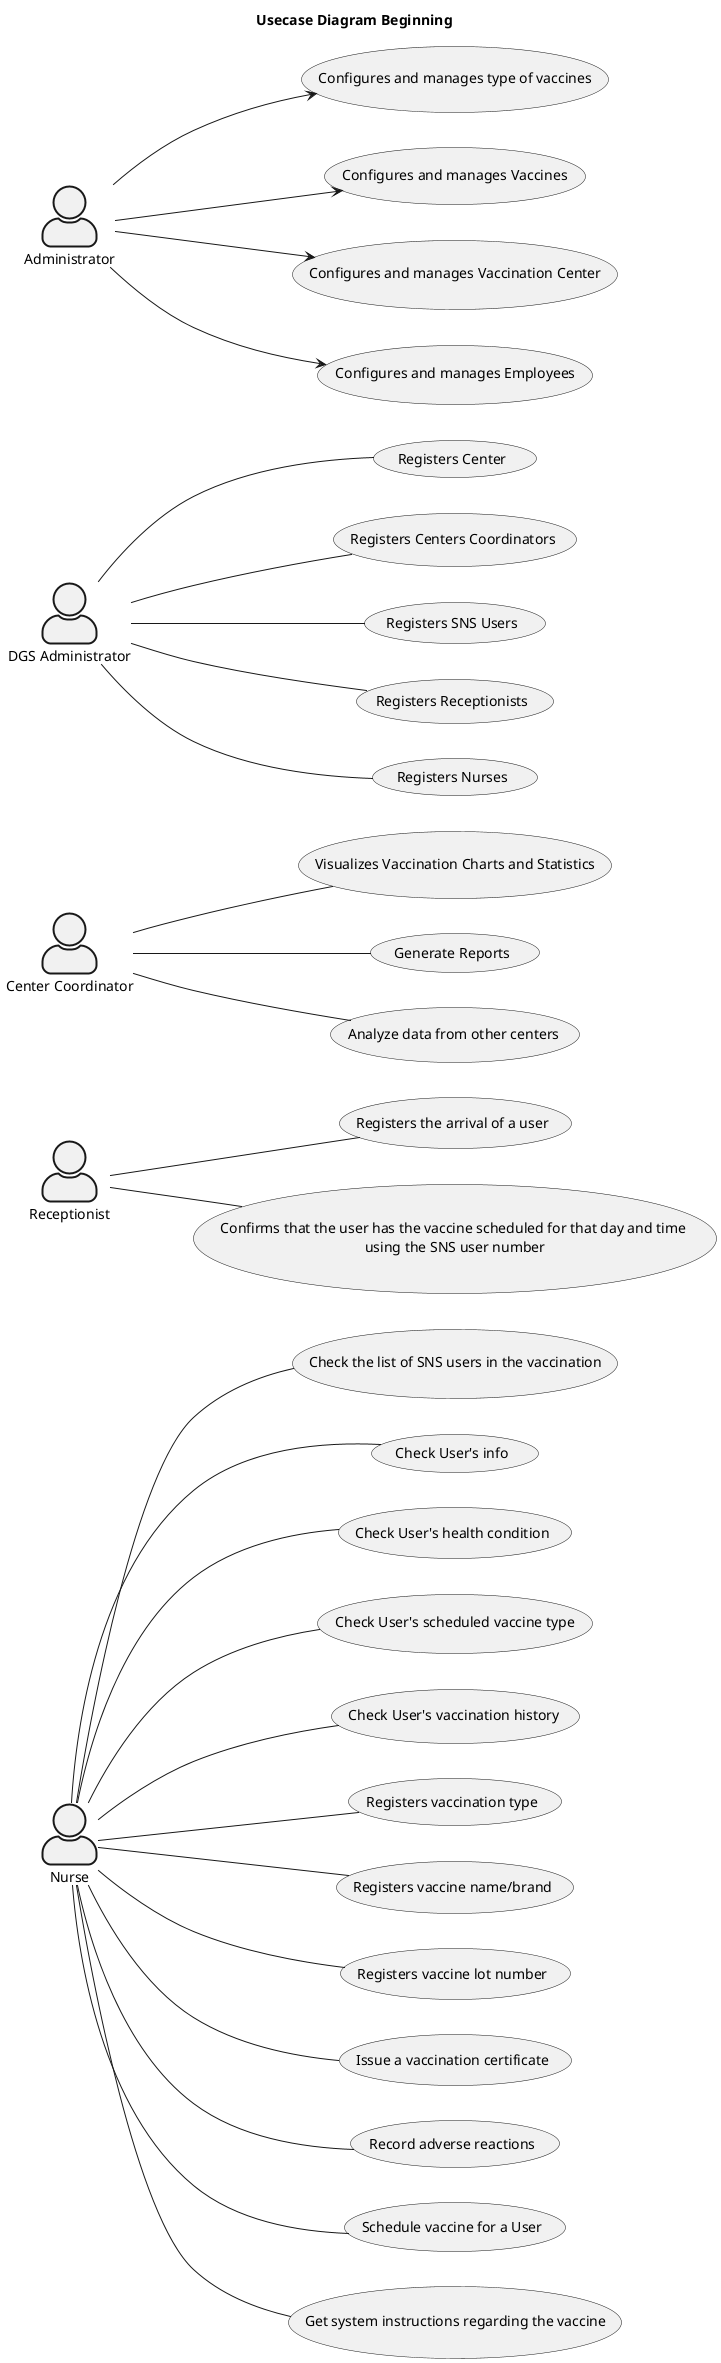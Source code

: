 @startuml
'https://plantuml.com/use-case-diagram
'!pragma layout smetana

left to right direction
title Usecase Diagram Beginning
skinparam actorStyle awesome
skinparam titleBorderRoundCorner 15
skinparam titleBorderThickness 2



'**********Nurse*************
Usecase UC13 as "Check the list of SNS users in the vaccination"
Usecase UC14 as "Check User's info"
Usecase UC15 as "Check User's health condition"
Usecase UC16 as "Check User's scheduled vaccine type"
Usecase UC17 as "Check User's vaccination history"
Usecase UC18 as "Registers vaccination type"
Usecase UC19 as "Registers vaccine name/brand"
Usecase UC20 as "Registers vaccine lot number"
Usecase UC21 as "Issue a vaccination certificate"
Usecase UC22 as "Record adverse reactions"
Usecase UC23 as "Schedule vaccine for a User"
Usecase UC24 as "Get system instructions regarding the vaccine"

:Nurse: as N
N -d- UC13
N -d- UC14
N -d- UC15
N -d- UC16
N -d- UC17
N -d- UC18
N -d- UC19
N -d- UC20
N -d- UC21
N -d- UC22
N -d- UC23
N -d- UC24



'**********Recepcionist*************
Usecase UC25 as "Registers the arrival of a user"
Usecase UC26 as "Confirms that the user has the vaccine scheduled for that day and time \n using the SNS user number "

:Receptionist: as R
R -d- UC25
R -d- UC26



'**********Center Coordinator*************
Usecase UC10 as "Visualizes Vaccination Charts and Statistics"
Usecase UC11 as "Generate Reports"
Usecase UC12 as "Analyze data from other centers"

:Center Coordinator: as CC
CC -d- UC10
CC -d- UC11
CC -d- UC12



'**********DGS ADMINISTRATOR************
Usecase UC5 as "Registers Center"
Usecase UC6 as "Registers Centers Coordinators"
Usecase UC7 as "Registers SNS Users"
Usecase UC8 as "Registers Receptionists"
Usecase UC9 as "Registers Nurses"

:DGS Administrator: as D
D -d- UC5
D -d- UC6
D -d- UC7
D -d- UC8
D -d- UC9



'**********ADMINISTRATOR*************
Usecase UC1 as "Configures and manages type of vaccines"
Usecase UC2 as "Configures and manages Vaccines"
Usecase UC3 as "Configures and manages Vaccination Center"
Usecase UC4 as "Configures and manages Employees"

:Administrator: as A
A -d-> UC1
A -d-> UC2
A -d-> UC3
A -d-> UC4



'**********User*************



@enduml